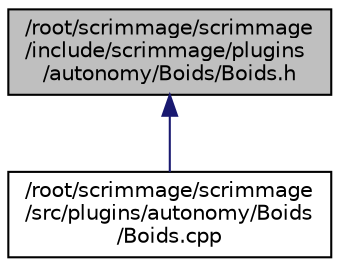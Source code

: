 digraph "/root/scrimmage/scrimmage/include/scrimmage/plugins/autonomy/Boids/Boids.h"
{
 // LATEX_PDF_SIZE
  edge [fontname="Helvetica",fontsize="10",labelfontname="Helvetica",labelfontsize="10"];
  node [fontname="Helvetica",fontsize="10",shape=record];
  Node1 [label="/root/scrimmage/scrimmage\l/include/scrimmage/plugins\l/autonomy/Boids/Boids.h",height=0.2,width=0.4,color="black", fillcolor="grey75", style="filled", fontcolor="black",tooltip="Brief file description."];
  Node1 -> Node2 [dir="back",color="midnightblue",fontsize="10",style="solid",fontname="Helvetica"];
  Node2 [label="/root/scrimmage/scrimmage\l/src/plugins/autonomy/Boids\l/Boids.cpp",height=0.2,width=0.4,color="black", fillcolor="white", style="filled",URL="$Boids_8cpp.html",tooltip="Brief file description."];
}
